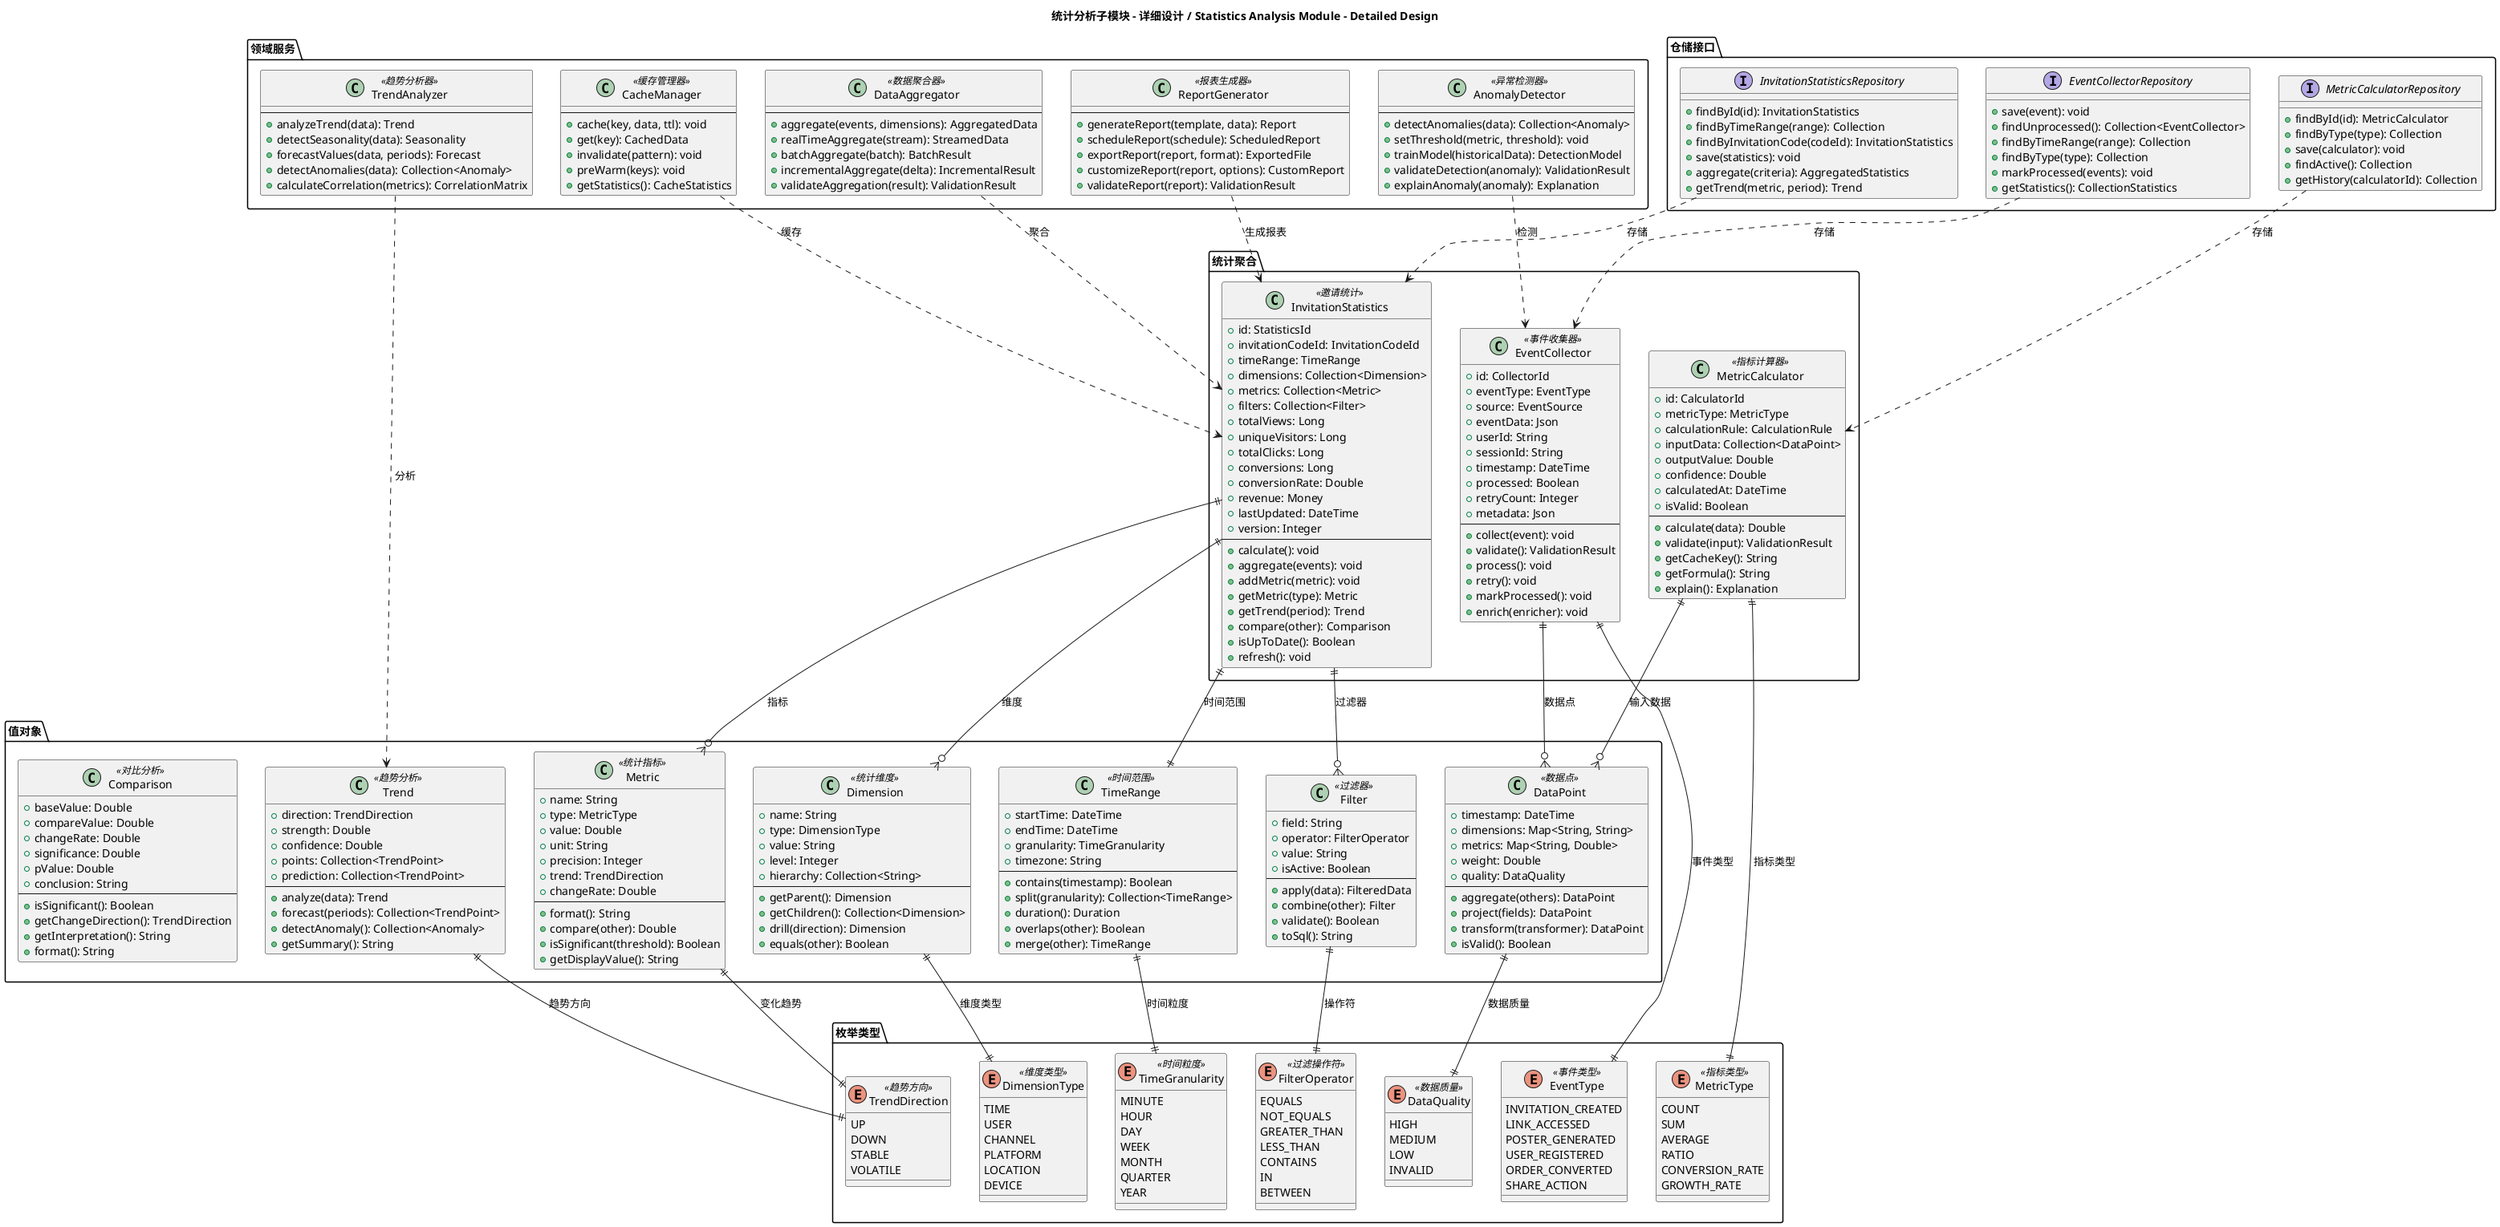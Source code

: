@startuml statistics_detail

title 统计分析子模块 - 详细设计 / Statistics Analysis Module - Detailed Design

package "统计聚合" {
    class InvitationStatistics <<邀请统计>> {
        +id: StatisticsId
        +invitationCodeId: InvitationCodeId
        +timeRange: TimeRange
        +dimensions: Collection<Dimension>
        +metrics: Collection<Metric>
        +filters: Collection<Filter>
        +totalViews: Long
        +uniqueVisitors: Long
        +totalClicks: Long
        +conversions: Long
        +conversionRate: Double
        +revenue: Money
        +lastUpdated: DateTime
        +version: Integer
        --
        +calculate(): void
        +aggregate(events): void
        +addMetric(metric): void
        +getMetric(type): Metric
        +getTrend(period): Trend
        +compare(other): Comparison
        +isUpToDate(): Boolean
        +refresh(): void
    }

    class EventCollector <<事件收集器>> {
        +id: CollectorId
        +eventType: EventType
        +source: EventSource
        +eventData: Json
        +userId: String
        +sessionId: String
        +timestamp: DateTime
        +processed: Boolean
        +retryCount: Integer
        +metadata: Json
        --
        +collect(event): void
        +validate(): ValidationResult
        +process(): void
        +retry(): void
        +markProcessed(): void
        +enrich(enricher): void
    }

    class MetricCalculator <<指标计算器>> {
        +id: CalculatorId
        +metricType: MetricType
        +calculationRule: CalculationRule
        +inputData: Collection<DataPoint>
        +outputValue: Double
        +confidence: Double
        +calculatedAt: DateTime
        +isValid: Boolean
        --
        +calculate(data): Double
        +validate(input): ValidationResult
        +getCacheKey(): String
        +getFormula(): String
        +explain(): Explanation
    }
}

package "值对象" {
    class TimeRange <<时间范围>> {
        +startTime: DateTime
        +endTime: DateTime
        +granularity: TimeGranularity
        +timezone: String
        --
        +contains(timestamp): Boolean
        +split(granularity): Collection<TimeRange>
        +duration(): Duration
        +overlaps(other): Boolean
        +merge(other): TimeRange
    }

    class Dimension <<统计维度>> {
        +name: String
        +type: DimensionType
        +value: String
        +level: Integer
        +hierarchy: Collection<String>
        --
        +getParent(): Dimension
        +getChildren(): Collection<Dimension>
        +drill(direction): Dimension
        +equals(other): Boolean
    }

    class Metric <<统计指标>> {
        +name: String
        +type: MetricType
        +value: Double
        +unit: String
        +precision: Integer
        +trend: TrendDirection
        +changeRate: Double
        --
        +format(): String
        +compare(other): Double
        +isSignificant(threshold): Boolean
        +getDisplayValue(): String
    }

    class Filter <<过滤器>> {
        +field: String
        +operator: FilterOperator
        +value: String
        +isActive: Boolean
        --
        +apply(data): FilteredData
        +combine(other): Filter
        +validate(): Boolean
        +toSql(): String
    }

    class DataPoint <<数据点>> {
        +timestamp: DateTime
        +dimensions: Map<String, String>
        +metrics: Map<String, Double>
        +weight: Double
        +quality: DataQuality
        --
        +aggregate(others): DataPoint
        +project(fields): DataPoint
        +transform(transformer): DataPoint
        +isValid(): Boolean
    }

    class Trend <<趋势分析>> {
        +direction: TrendDirection
        +strength: Double
        +confidence: Double
        +points: Collection<TrendPoint>
        +prediction: Collection<TrendPoint>
        --
        +analyze(data): Trend
        +forecast(periods): Collection<TrendPoint>
        +detectAnomaly(): Collection<Anomaly>
        +getSummary(): String
    }

    class Comparison <<对比分析>> {
        +baseValue: Double
        +compareValue: Double
        +changeRate: Double
        +significance: Double
        +pValue: Double
        +conclusion: String
        --
        +isSignificant(): Boolean
        +getChangeDirection(): TrendDirection
        +getInterpretation(): String
        +format(): String
    }
}

package "领域服务" {
    class DataAggregator <<数据聚合器>> {
        --
        +aggregate(events, dimensions): AggregatedData
        +realTimeAggregate(stream): StreamedData
        +batchAggregate(batch): BatchResult
        +incrementalAggregate(delta): IncrementalResult
        +validateAggregation(result): ValidationResult
    }

    class TrendAnalyzer <<趋势分析器>> {
        --
        +analyzeTrend(data): Trend
        +detectSeasonality(data): Seasonality
        +forecastValues(data, periods): Forecast
        +detectAnomalies(data): Collection<Anomaly>
        +calculateCorrelation(metrics): CorrelationMatrix
    }

    class ReportGenerator <<报表生成器>> {
        --
        +generateReport(template, data): Report
        +scheduleReport(schedule): ScheduledReport
        +exportReport(report, format): ExportedFile
        +customizeReport(report, options): CustomReport
        +validateReport(report): ValidationResult
    }

    class AnomalyDetector <<异常检测器>> {
        --
        +detectAnomalies(data): Collection<Anomaly>
        +setThreshold(metric, threshold): void
        +trainModel(historicalData): DetectionModel
        +validateDetection(anomaly): ValidationResult
        +explainAnomaly(anomaly): Explanation
    }

    class CacheManager <<缓存管理器>> {
        --
        +cache(key, data, ttl): void
        +get(key): CachedData
        +invalidate(pattern): void
        +preWarm(keys): void
        +getStatistics(): CacheStatistics
    }
}

package "枚举类型" {
    enum EventType <<事件类型>> {
        INVITATION_CREATED
        LINK_ACCESSED
        POSTER_GENERATED
        USER_REGISTERED
        ORDER_CONVERTED
        SHARE_ACTION
    }

    enum MetricType <<指标类型>> {
        COUNT
        SUM
        AVERAGE
        RATIO
        CONVERSION_RATE
        GROWTH_RATE
    }

    enum DimensionType <<维度类型>> {
        TIME
        USER
        CHANNEL
        PLATFORM
        LOCATION
        DEVICE
    }

    enum TimeGranularity <<时间粒度>> {
        MINUTE
        HOUR
        DAY
        WEEK
        MONTH
        QUARTER
        YEAR
    }

    enum TrendDirection <<趋势方向>> {
        UP
        DOWN
        STABLE
        VOLATILE
    }

    enum FilterOperator <<过滤操作符>> {
        EQUALS
        NOT_EQUALS
        GREATER_THAN
        LESS_THAN
        CONTAINS
        IN
        BETWEEN
    }

    enum DataQuality <<数据质量>> {
        HIGH
        MEDIUM
        LOW
        INVALID
    }
}

package "仓储接口" {
    interface InvitationStatisticsRepository {
        +findById(id): InvitationStatistics
        +findByTimeRange(range): Collection
        +findByInvitationCode(codeId): InvitationStatistics
        +save(statistics): void
        +aggregate(criteria): AggregatedStatistics
        +getTrend(metric, period): Trend
    }

    interface EventCollectorRepository {
        +save(event): void
        +findUnprocessed(): Collection<EventCollector>
        +findByTimeRange(range): Collection
        +findByType(type): Collection
        +markProcessed(events): void
        +getStatistics(): CollectionStatistics
    }

    interface MetricCalculatorRepository {
        +findById(id): MetricCalculator
        +findByType(type): Collection
        +save(calculator): void
        +findActive(): Collection
        +getHistory(calculatorId): Collection
    }
}

' 关系定义
InvitationStatistics ||--|| TimeRange : "时间范围"
InvitationStatistics ||--o{ Dimension : "维度"
InvitationStatistics ||--o{ Metric : "指标"
InvitationStatistics ||--o{ Filter : "过滤器"

EventCollector ||--|| EventType : "事件类型"
EventCollector ||--o{ DataPoint : "数据点"

MetricCalculator ||--|| MetricType : "指标类型"
MetricCalculator ||--o{ DataPoint : "输入数据"

Dimension ||--|| DimensionType : "维度类型"
TimeRange ||--|| TimeGranularity : "时间粒度"
Filter ||--|| FilterOperator : "操作符"
DataPoint ||--|| DataQuality : "数据质量"
Trend ||--|| TrendDirection : "趋势方向"
Metric ||--|| TrendDirection : "变化趋势"

DataAggregator ..> InvitationStatistics : "聚合"
TrendAnalyzer ..> Trend : "分析"
ReportGenerator ..> InvitationStatistics : "生成报表"
AnomalyDetector ..> EventCollector : "检测"
CacheManager ..> InvitationStatistics : "缓存"

InvitationStatisticsRepository ..> InvitationStatistics : "存储"
EventCollectorRepository ..> EventCollector : "存储"
MetricCalculatorRepository ..> MetricCalculator : "存储"

@enduml 